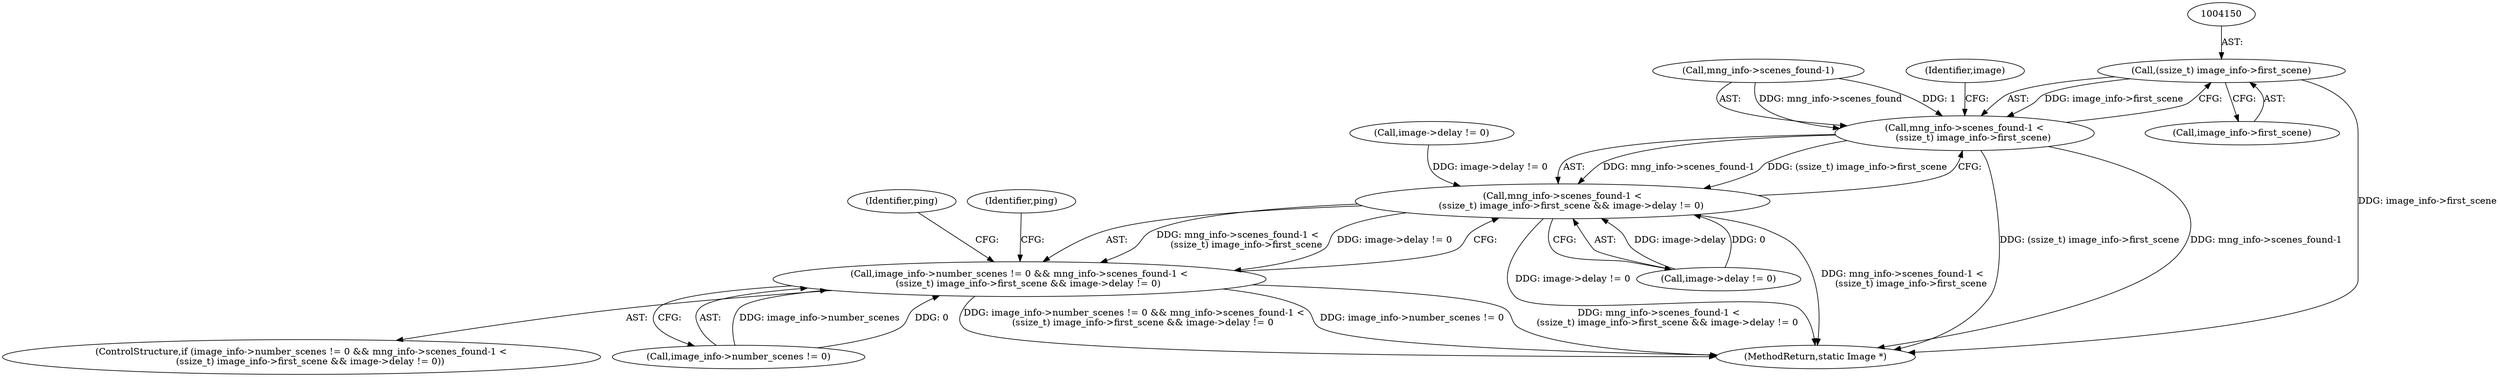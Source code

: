 digraph "0_ImageMagick_8ca35831e91c3db8c6d281d09b605001003bec08@pointer" {
"1004149" [label="(Call,(ssize_t) image_info->first_scene)"];
"1004143" [label="(Call,mng_info->scenes_found-1 <\n      (ssize_t) image_info->first_scene)"];
"1004142" [label="(Call,mng_info->scenes_found-1 <\n      (ssize_t) image_info->first_scene && image->delay != 0)"];
"1004136" [label="(Call,image_info->number_scenes != 0 && mng_info->scenes_found-1 <\n      (ssize_t) image_info->first_scene && image->delay != 0)"];
"1004144" [label="(Call,mng_info->scenes_found-1)"];
"1004151" [label="(Call,image_info->first_scene)"];
"1004154" [label="(Call,image->delay != 0)"];
"1004156" [label="(Identifier,image)"];
"1003081" [label="(Call,image->delay != 0)"];
"1004142" [label="(Call,mng_info->scenes_found-1 <\n      (ssize_t) image_info->first_scene && image->delay != 0)"];
"1004162" [label="(Identifier,ping)"];
"1005492" [label="(MethodReturn,static Image *)"];
"1004136" [label="(Call,image_info->number_scenes != 0 && mng_info->scenes_found-1 <\n      (ssize_t) image_info->first_scene && image->delay != 0)"];
"1004149" [label="(Call,(ssize_t) image_info->first_scene)"];
"1004135" [label="(ControlStructure,if (image_info->number_scenes != 0 && mng_info->scenes_found-1 <\n      (ssize_t) image_info->first_scene && image->delay != 0))"];
"1004143" [label="(Call,mng_info->scenes_found-1 <\n      (ssize_t) image_info->first_scene)"];
"1004197" [label="(Identifier,ping)"];
"1004137" [label="(Call,image_info->number_scenes != 0)"];
"1004149" -> "1004143"  [label="AST: "];
"1004149" -> "1004151"  [label="CFG: "];
"1004150" -> "1004149"  [label="AST: "];
"1004151" -> "1004149"  [label="AST: "];
"1004143" -> "1004149"  [label="CFG: "];
"1004149" -> "1005492"  [label="DDG: image_info->first_scene"];
"1004149" -> "1004143"  [label="DDG: image_info->first_scene"];
"1004143" -> "1004142"  [label="AST: "];
"1004144" -> "1004143"  [label="AST: "];
"1004156" -> "1004143"  [label="CFG: "];
"1004142" -> "1004143"  [label="CFG: "];
"1004143" -> "1005492"  [label="DDG: (ssize_t) image_info->first_scene"];
"1004143" -> "1005492"  [label="DDG: mng_info->scenes_found-1"];
"1004143" -> "1004142"  [label="DDG: mng_info->scenes_found-1"];
"1004143" -> "1004142"  [label="DDG: (ssize_t) image_info->first_scene"];
"1004144" -> "1004143"  [label="DDG: mng_info->scenes_found"];
"1004144" -> "1004143"  [label="DDG: 1"];
"1004142" -> "1004136"  [label="AST: "];
"1004142" -> "1004154"  [label="CFG: "];
"1004154" -> "1004142"  [label="AST: "];
"1004136" -> "1004142"  [label="CFG: "];
"1004142" -> "1005492"  [label="DDG: image->delay != 0"];
"1004142" -> "1005492"  [label="DDG: mng_info->scenes_found-1 <\n      (ssize_t) image_info->first_scene"];
"1004142" -> "1004136"  [label="DDG: mng_info->scenes_found-1 <\n      (ssize_t) image_info->first_scene"];
"1004142" -> "1004136"  [label="DDG: image->delay != 0"];
"1003081" -> "1004142"  [label="DDG: image->delay != 0"];
"1004154" -> "1004142"  [label="DDG: image->delay"];
"1004154" -> "1004142"  [label="DDG: 0"];
"1004136" -> "1004135"  [label="AST: "];
"1004136" -> "1004137"  [label="CFG: "];
"1004137" -> "1004136"  [label="AST: "];
"1004162" -> "1004136"  [label="CFG: "];
"1004197" -> "1004136"  [label="CFG: "];
"1004136" -> "1005492"  [label="DDG: image_info->number_scenes != 0 && mng_info->scenes_found-1 <\n      (ssize_t) image_info->first_scene && image->delay != 0"];
"1004136" -> "1005492"  [label="DDG: image_info->number_scenes != 0"];
"1004136" -> "1005492"  [label="DDG: mng_info->scenes_found-1 <\n      (ssize_t) image_info->first_scene && image->delay != 0"];
"1004137" -> "1004136"  [label="DDG: image_info->number_scenes"];
"1004137" -> "1004136"  [label="DDG: 0"];
}
